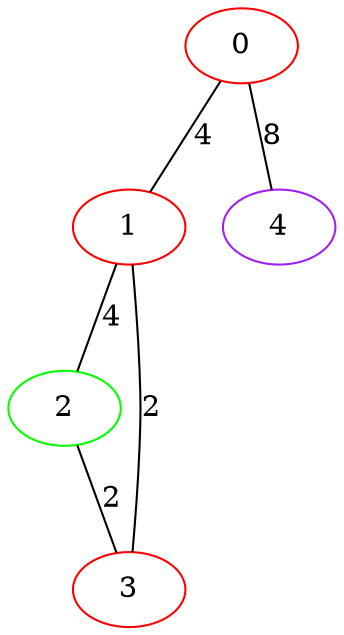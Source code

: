 graph "" {
0 [color=red, weight=1];
1 [color=red, weight=1];
2 [color=green, weight=2];
3 [color=red, weight=1];
4 [color=purple, weight=4];
0 -- 1  [key=0, label=4];
0 -- 4  [key=0, label=8];
1 -- 2  [key=0, label=4];
1 -- 3  [key=0, label=2];
2 -- 3  [key=0, label=2];
}
